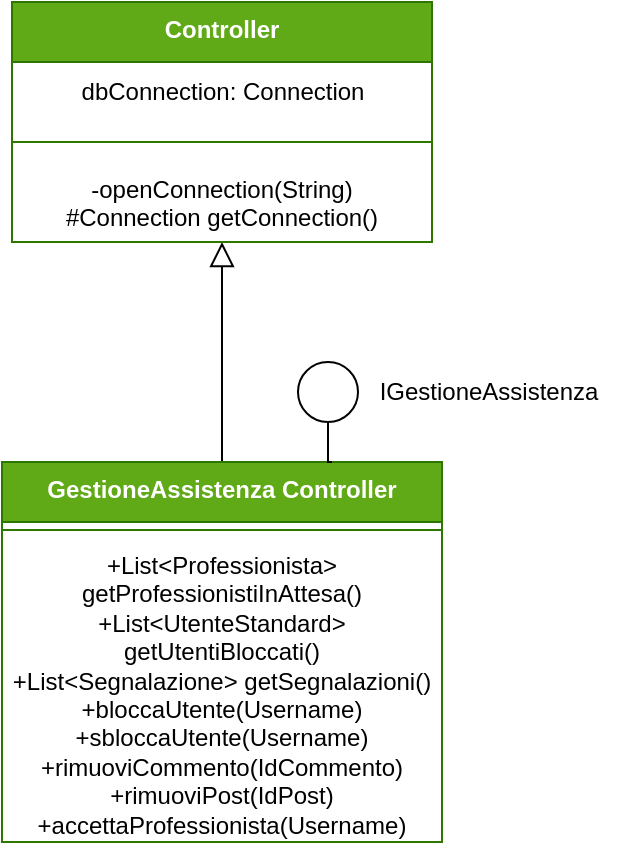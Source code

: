 <mxfile version="21.3.4" type="github">
  <diagram name="Pagina-1" id="c6r7ROtZYmS65uKzIdzQ">
    <mxGraphModel dx="1355" dy="795" grid="1" gridSize="10" guides="1" tooltips="1" connect="1" arrows="1" fold="1" page="1" pageScale="1" pageWidth="827" pageHeight="1169" math="0" shadow="0">
      <root>
        <mxCell id="0" />
        <mxCell id="1" parent="0" />
        <mxCell id="LnVoANyj6Dh3y2EfFEzu-21" style="edgeStyle=orthogonalEdgeStyle;rounded=0;orthogonalLoop=1;jettySize=auto;html=1;entryX=0.5;entryY=1;entryDx=0;entryDy=0;endArrow=block;endFill=0;startSize=12;endSize=10;" parent="1" source="LnVoANyj6Dh3y2EfFEzu-4" target="LnVoANyj6Dh3y2EfFEzu-14" edge="1">
          <mxGeometry relative="1" as="geometry" />
        </mxCell>
        <mxCell id="LnVoANyj6Dh3y2EfFEzu-4" value="GestioneAssistenza Controller" style="swimlane;fontStyle=1;align=center;verticalAlign=top;childLayout=stackLayout;horizontal=1;startSize=30;horizontalStack=0;resizeParent=1;resizeParentMax=0;resizeLast=0;collapsible=1;marginBottom=0;whiteSpace=wrap;html=1;fillColor=#60a917;fontColor=#ffffff;strokeColor=#2D7600;" parent="1" vertex="1">
          <mxGeometry x="115" y="360" width="220" height="190" as="geometry" />
        </mxCell>
        <mxCell id="LnVoANyj6Dh3y2EfFEzu-5" value="" style="line;strokeWidth=1;fillColor=none;align=left;verticalAlign=middle;spacingTop=-1;spacingLeft=3;spacingRight=3;rotatable=0;labelPosition=right;points=[];portConstraint=eastwest;strokeColor=inherit;" parent="LnVoANyj6Dh3y2EfFEzu-4" vertex="1">
          <mxGeometry y="30" width="220" height="8" as="geometry" />
        </mxCell>
        <mxCell id="LnVoANyj6Dh3y2EfFEzu-6" value="&lt;div&gt;+List&amp;lt;Professionista&amp;gt; getProfessionistiInAttesa()&lt;/div&gt;&lt;div&gt;+List&amp;lt;UtenteStandard&amp;gt; getUtentiBloccati()&lt;/div&gt;&lt;div&gt;+List&amp;lt;Segnalazione&amp;gt; getSegnalazioni()&lt;/div&gt;&lt;div&gt;+bloccaUtente(Username)&lt;/div&gt;&lt;div&gt;+sbloccaUtente(Username)&lt;/div&gt;&lt;div&gt;+rimuoviCommento(IdCommento)&lt;/div&gt;&lt;div&gt;+rimuoviPost(IdPost)&lt;/div&gt;&lt;div&gt;+accettaProfessionista(Username)&lt;br&gt;&lt;/div&gt;" style="text;strokeColor=none;fillColor=none;align=center;verticalAlign=top;spacingLeft=4;spacingRight=4;overflow=hidden;rotatable=0;points=[[0,0.5],[1,0.5]];portConstraint=eastwest;whiteSpace=wrap;html=1;" parent="LnVoANyj6Dh3y2EfFEzu-4" vertex="1">
          <mxGeometry y="38" width="220" height="152" as="geometry" />
        </mxCell>
        <mxCell id="LnVoANyj6Dh3y2EfFEzu-14" value="Controller" style="swimlane;fontStyle=1;align=center;verticalAlign=top;childLayout=stackLayout;horizontal=1;startSize=30;horizontalStack=0;resizeParent=1;resizeParentMax=0;resizeLast=0;collapsible=1;marginBottom=0;whiteSpace=wrap;html=1;fillColor=#60a917;fontColor=#ffffff;strokeColor=#2D7600;" parent="1" vertex="1">
          <mxGeometry x="120" y="130" width="210" height="120" as="geometry" />
        </mxCell>
        <mxCell id="LnVoANyj6Dh3y2EfFEzu-17" value="dbConnection: Connection" style="text;html=1;align=center;verticalAlign=middle;resizable=0;points=[];autosize=1;strokeColor=none;fillColor=none;" parent="LnVoANyj6Dh3y2EfFEzu-14" vertex="1">
          <mxGeometry y="30" width="210" height="30" as="geometry" />
        </mxCell>
        <mxCell id="LnVoANyj6Dh3y2EfFEzu-15" value="" style="line;strokeWidth=1;fillColor=none;align=left;verticalAlign=middle;spacingTop=-1;spacingLeft=3;spacingRight=3;rotatable=0;labelPosition=right;points=[];portConstraint=eastwest;strokeColor=inherit;" parent="LnVoANyj6Dh3y2EfFEzu-14" vertex="1">
          <mxGeometry y="60" width="210" height="20" as="geometry" />
        </mxCell>
        <mxCell id="LnVoANyj6Dh3y2EfFEzu-16" value="-openConnection(String)&lt;br&gt;#Connection getConnection()" style="text;strokeColor=none;fillColor=none;align=center;verticalAlign=top;spacingLeft=4;spacingRight=4;overflow=hidden;rotatable=0;points=[[0,0.5],[1,0.5]];portConstraint=eastwest;whiteSpace=wrap;html=1;" parent="LnVoANyj6Dh3y2EfFEzu-14" vertex="1">
          <mxGeometry y="80" width="210" height="40" as="geometry" />
        </mxCell>
        <mxCell id="LnVoANyj6Dh3y2EfFEzu-34" style="edgeStyle=orthogonalEdgeStyle;rounded=0;orthogonalLoop=1;jettySize=auto;html=1;entryX=0.75;entryY=0;entryDx=0;entryDy=0;endArrow=none;endFill=0;" parent="1" source="LnVoANyj6Dh3y2EfFEzu-33" target="LnVoANyj6Dh3y2EfFEzu-4" edge="1">
          <mxGeometry relative="1" as="geometry" />
        </mxCell>
        <mxCell id="LnVoANyj6Dh3y2EfFEzu-33" value="" style="ellipse;whiteSpace=wrap;html=1;aspect=fixed;" parent="1" vertex="1">
          <mxGeometry x="263" y="310" width="30" height="30" as="geometry" />
        </mxCell>
        <mxCell id="LnVoANyj6Dh3y2EfFEzu-35" value="IGestioneAssistenza" style="text;html=1;align=center;verticalAlign=middle;resizable=0;points=[];autosize=1;strokeColor=none;fillColor=none;" parent="1" vertex="1">
          <mxGeometry x="293" y="310" width="130" height="30" as="geometry" />
        </mxCell>
      </root>
    </mxGraphModel>
  </diagram>
</mxfile>
